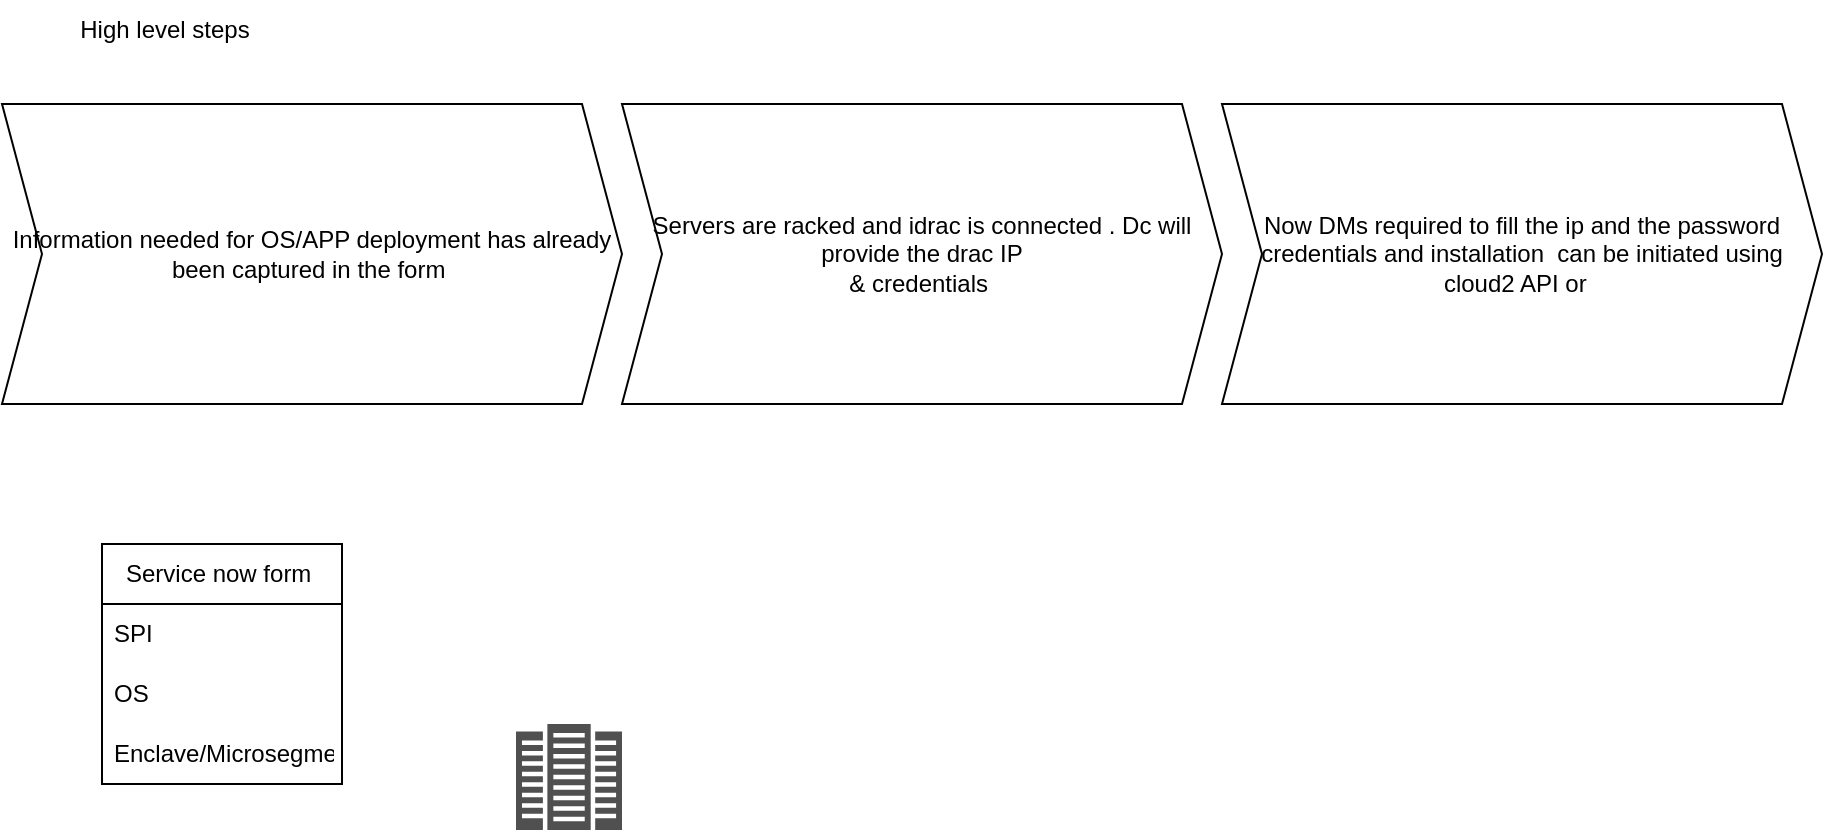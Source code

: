 <mxfile version="21.3.6" type="github">
  <diagram name="Page-1" id="2EuWQ_cyeNvUF4iVqzXP">
    <mxGraphModel dx="1293" dy="548" grid="1" gridSize="10" guides="1" tooltips="1" connect="1" arrows="1" fold="1" page="1" pageScale="1" pageWidth="850" pageHeight="1100" math="0" shadow="0">
      <root>
        <mxCell id="0" />
        <mxCell id="1" parent="0" />
        <mxCell id="NVrWkherxhvp98MJz5RF-6" value="Information needed for OS/APP deployment has already been captured in the form&amp;nbsp;" style="shape=step;perimeter=stepPerimeter;whiteSpace=wrap;html=1;fixedSize=1;" vertex="1" parent="1">
          <mxGeometry x="30" y="150" width="310" height="150" as="geometry" />
        </mxCell>
        <mxCell id="NVrWkherxhvp98MJz5RF-7" value="Servers are racked and idrac is connected . Dc will provide the drac IP&lt;br&gt;&amp;amp; credentials&amp;nbsp;" style="shape=step;perimeter=stepPerimeter;whiteSpace=wrap;html=1;fixedSize=1;" vertex="1" parent="1">
          <mxGeometry x="340" y="150" width="300" height="150" as="geometry" />
        </mxCell>
        <mxCell id="NVrWkherxhvp98MJz5RF-8" value="Now DMs required to fill the ip and the password credentials and installation&amp;nbsp; can be initiated using cloud2 API or&amp;nbsp;&amp;nbsp;" style="shape=step;perimeter=stepPerimeter;whiteSpace=wrap;html=1;fixedSize=1;" vertex="1" parent="1">
          <mxGeometry x="640" y="150" width="300" height="150" as="geometry" />
        </mxCell>
        <mxCell id="NVrWkherxhvp98MJz5RF-9" value="High level steps" style="text;html=1;align=center;verticalAlign=middle;resizable=0;points=[];autosize=1;strokeColor=none;fillColor=none;" vertex="1" parent="1">
          <mxGeometry x="56" y="98" width="110" height="30" as="geometry" />
        </mxCell>
        <mxCell id="NVrWkherxhvp98MJz5RF-10" value="Service now form&amp;nbsp;" style="swimlane;fontStyle=0;childLayout=stackLayout;horizontal=1;startSize=30;horizontalStack=0;resizeParent=1;resizeParentMax=0;resizeLast=0;collapsible=1;marginBottom=0;whiteSpace=wrap;html=1;" vertex="1" parent="1">
          <mxGeometry x="80" y="370" width="120" height="120" as="geometry" />
        </mxCell>
        <mxCell id="NVrWkherxhvp98MJz5RF-11" value="SPI&amp;nbsp;" style="text;strokeColor=none;fillColor=none;align=left;verticalAlign=middle;spacingLeft=4;spacingRight=4;overflow=hidden;points=[[0,0.5],[1,0.5]];portConstraint=eastwest;rotatable=0;whiteSpace=wrap;html=1;" vertex="1" parent="NVrWkherxhvp98MJz5RF-10">
          <mxGeometry y="30" width="120" height="30" as="geometry" />
        </mxCell>
        <mxCell id="NVrWkherxhvp98MJz5RF-12" value="OS" style="text;strokeColor=none;fillColor=none;align=left;verticalAlign=middle;spacingLeft=4;spacingRight=4;overflow=hidden;points=[[0,0.5],[1,0.5]];portConstraint=eastwest;rotatable=0;whiteSpace=wrap;html=1;" vertex="1" parent="NVrWkherxhvp98MJz5RF-10">
          <mxGeometry y="60" width="120" height="30" as="geometry" />
        </mxCell>
        <mxCell id="NVrWkherxhvp98MJz5RF-13" value="Enclave/Microsegments" style="text;strokeColor=none;fillColor=none;align=left;verticalAlign=middle;spacingLeft=4;spacingRight=4;overflow=hidden;points=[[0,0.5],[1,0.5]];portConstraint=eastwest;rotatable=0;whiteSpace=wrap;html=1;" vertex="1" parent="NVrWkherxhvp98MJz5RF-10">
          <mxGeometry y="90" width="120" height="30" as="geometry" />
        </mxCell>
        <mxCell id="NVrWkherxhvp98MJz5RF-15" value="" style="sketch=0;pointerEvents=1;shadow=0;dashed=0;html=1;strokeColor=none;fillColor=#505050;labelPosition=center;verticalLabelPosition=bottom;verticalAlign=top;outlineConnect=0;align=center;shape=mxgraph.office.servers.datacenter;" vertex="1" parent="1">
          <mxGeometry x="287" y="460" width="53" height="53" as="geometry" />
        </mxCell>
      </root>
    </mxGraphModel>
  </diagram>
</mxfile>
